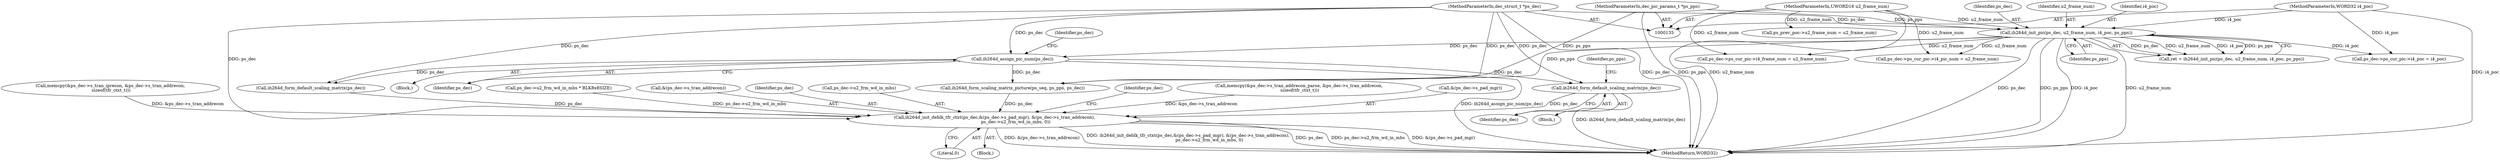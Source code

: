 digraph "0_Android_f634481e940421020e52f511c1fb34aac1db4b2f@pointer" {
"1002009" [label="(Call,ih264d_form_default_scaling_matrix(ps_dec))"];
"1001944" [label="(Call,ih264d_assign_pic_num(ps_dec))"];
"1000590" [label="(Call,ih264d_init_pic(ps_dec, u2_frame_num, i4_poc, ps_pps))"];
"1000136" [label="(MethodParameterIn,dec_struct_t *ps_dec)"];
"1000139" [label="(MethodParameterIn,UWORD16 u2_frame_num)"];
"1000137" [label="(MethodParameterIn,WORD32 i4_poc)"];
"1000140" [label="(MethodParameterIn,dec_pic_params_t *ps_pps)"];
"1002104" [label="(Call,ih264d_init_deblk_tfr_ctxt(ps_dec,&(ps_dec->s_pad_mgr), &(ps_dec->s_tran_addrecon),\n                               ps_dec->u2_frm_wd_in_mbs, 0))"];
"1001737" [label="(Block,)"];
"1001945" [label="(Identifier,ps_dec)"];
"1002085" [label="(Call,memcpy(&ps_dec->s_tran_iprecon, &ps_dec->s_tran_addrecon,\n sizeof(tfr_ctxt_t)))"];
"1000592" [label="(Identifier,u2_frame_num)"];
"1001677" [label="(Call,ps_dec->u2_frm_wd_in_mbs * BLK8x8SIZE)"];
"1001949" [label="(Identifier,ps_dec)"];
"1001193" [label="(Call,ps_dec->ps_cur_pic->i4_pic_num = u2_frame_num)"];
"1002010" [label="(Identifier,ps_dec)"];
"1002110" [label="(Call,&(ps_dec->s_tran_addrecon))"];
"1000593" [label="(Identifier,i4_poc)"];
"1000588" [label="(Call,ret = ih264d_init_pic(ps_dec, u2_frame_num, i4_poc, ps_pps))"];
"1000139" [label="(MethodParameterIn,UWORD16 u2_frame_num)"];
"1002009" [label="(Call,ih264d_form_default_scaling_matrix(ps_dec))"];
"1002105" [label="(Identifier,ps_dec)"];
"1001996" [label="(Call,ih264d_form_scaling_matrix_picture(ps_seq, ps_pps, ps_dec))"];
"1001179" [label="(Call,ps_dec->ps_cur_pic->i4_poc = i4_poc)"];
"1002104" [label="(Call,ih264d_init_deblk_tfr_ctxt(ps_dec,&(ps_dec->s_pad_mgr), &(ps_dec->s_tran_addrecon),\n                               ps_dec->u2_frm_wd_in_mbs, 0))"];
"1000140" [label="(MethodParameterIn,dec_pic_params_t *ps_pps)"];
"1002114" [label="(Call,ps_dec->u2_frm_wd_in_mbs)"];
"1000252" [label="(Call,ps_prev_poc->u2_frame_num = u2_frame_num)"];
"1002120" [label="(Identifier,ps_dec)"];
"1000590" [label="(Call,ih264d_init_pic(ps_dec, u2_frame_num, i4_poc, ps_pps))"];
"1001944" [label="(Call,ih264d_assign_pic_num(ps_dec))"];
"1000594" [label="(Identifier,ps_pps)"];
"1000591" [label="(Identifier,ps_dec)"];
"1000137" [label="(MethodParameterIn,WORD32 i4_poc)"];
"1002008" [label="(Block,)"];
"1000141" [label="(Block,)"];
"1002117" [label="(Literal,0)"];
"1002013" [label="(Identifier,ps_pps)"];
"1001186" [label="(Call,ps_dec->ps_cur_pic->i4_frame_num = u2_frame_num)"];
"1002063" [label="(Call,memcpy(&ps_dec->s_tran_addrecon_parse, &ps_dec->s_tran_addrecon,\n sizeof(tfr_ctxt_t)))"];
"1000136" [label="(MethodParameterIn,dec_struct_t *ps_dec)"];
"1002025" [label="(Call,ih264d_form_default_scaling_matrix(ps_dec))"];
"1002106" [label="(Call,&(ps_dec->s_pad_mgr))"];
"1002154" [label="(MethodReturn,WORD32)"];
"1002009" -> "1002008"  [label="AST: "];
"1002009" -> "1002010"  [label="CFG: "];
"1002010" -> "1002009"  [label="AST: "];
"1002013" -> "1002009"  [label="CFG: "];
"1002009" -> "1002154"  [label="DDG: ih264d_form_default_scaling_matrix(ps_dec)"];
"1001944" -> "1002009"  [label="DDG: ps_dec"];
"1000136" -> "1002009"  [label="DDG: ps_dec"];
"1002009" -> "1002104"  [label="DDG: ps_dec"];
"1001944" -> "1001737"  [label="AST: "];
"1001944" -> "1001945"  [label="CFG: "];
"1001945" -> "1001944"  [label="AST: "];
"1001949" -> "1001944"  [label="CFG: "];
"1001944" -> "1002154"  [label="DDG: ih264d_assign_pic_num(ps_dec)"];
"1000590" -> "1001944"  [label="DDG: ps_dec"];
"1000136" -> "1001944"  [label="DDG: ps_dec"];
"1001944" -> "1001996"  [label="DDG: ps_dec"];
"1001944" -> "1002025"  [label="DDG: ps_dec"];
"1000590" -> "1000588"  [label="AST: "];
"1000590" -> "1000594"  [label="CFG: "];
"1000591" -> "1000590"  [label="AST: "];
"1000592" -> "1000590"  [label="AST: "];
"1000593" -> "1000590"  [label="AST: "];
"1000594" -> "1000590"  [label="AST: "];
"1000588" -> "1000590"  [label="CFG: "];
"1000590" -> "1002154"  [label="DDG: u2_frame_num"];
"1000590" -> "1002154"  [label="DDG: ps_dec"];
"1000590" -> "1002154"  [label="DDG: ps_pps"];
"1000590" -> "1002154"  [label="DDG: i4_poc"];
"1000590" -> "1000588"  [label="DDG: ps_dec"];
"1000590" -> "1000588"  [label="DDG: u2_frame_num"];
"1000590" -> "1000588"  [label="DDG: i4_poc"];
"1000590" -> "1000588"  [label="DDG: ps_pps"];
"1000136" -> "1000590"  [label="DDG: ps_dec"];
"1000139" -> "1000590"  [label="DDG: u2_frame_num"];
"1000137" -> "1000590"  [label="DDG: i4_poc"];
"1000140" -> "1000590"  [label="DDG: ps_pps"];
"1000590" -> "1001179"  [label="DDG: i4_poc"];
"1000590" -> "1001186"  [label="DDG: u2_frame_num"];
"1000590" -> "1001193"  [label="DDG: u2_frame_num"];
"1000590" -> "1001996"  [label="DDG: ps_pps"];
"1000136" -> "1000135"  [label="AST: "];
"1000136" -> "1002154"  [label="DDG: ps_dec"];
"1000136" -> "1001996"  [label="DDG: ps_dec"];
"1000136" -> "1002025"  [label="DDG: ps_dec"];
"1000136" -> "1002104"  [label="DDG: ps_dec"];
"1000139" -> "1000135"  [label="AST: "];
"1000139" -> "1002154"  [label="DDG: u2_frame_num"];
"1000139" -> "1000252"  [label="DDG: u2_frame_num"];
"1000139" -> "1001186"  [label="DDG: u2_frame_num"];
"1000139" -> "1001193"  [label="DDG: u2_frame_num"];
"1000137" -> "1000135"  [label="AST: "];
"1000137" -> "1002154"  [label="DDG: i4_poc"];
"1000137" -> "1001179"  [label="DDG: i4_poc"];
"1000140" -> "1000135"  [label="AST: "];
"1000140" -> "1002154"  [label="DDG: ps_pps"];
"1000140" -> "1001996"  [label="DDG: ps_pps"];
"1002104" -> "1000141"  [label="AST: "];
"1002104" -> "1002117"  [label="CFG: "];
"1002105" -> "1002104"  [label="AST: "];
"1002106" -> "1002104"  [label="AST: "];
"1002110" -> "1002104"  [label="AST: "];
"1002114" -> "1002104"  [label="AST: "];
"1002117" -> "1002104"  [label="AST: "];
"1002120" -> "1002104"  [label="CFG: "];
"1002104" -> "1002154"  [label="DDG: ps_dec->u2_frm_wd_in_mbs"];
"1002104" -> "1002154"  [label="DDG: &(ps_dec->s_pad_mgr)"];
"1002104" -> "1002154"  [label="DDG: &(ps_dec->s_tran_addrecon)"];
"1002104" -> "1002154"  [label="DDG: ih264d_init_deblk_tfr_ctxt(ps_dec,&(ps_dec->s_pad_mgr), &(ps_dec->s_tran_addrecon),\n                               ps_dec->u2_frm_wd_in_mbs, 0)"];
"1002104" -> "1002154"  [label="DDG: ps_dec"];
"1002025" -> "1002104"  [label="DDG: ps_dec"];
"1001996" -> "1002104"  [label="DDG: ps_dec"];
"1002063" -> "1002104"  [label="DDG: &ps_dec->s_tran_addrecon"];
"1002085" -> "1002104"  [label="DDG: &ps_dec->s_tran_addrecon"];
"1001677" -> "1002104"  [label="DDG: ps_dec->u2_frm_wd_in_mbs"];
}
